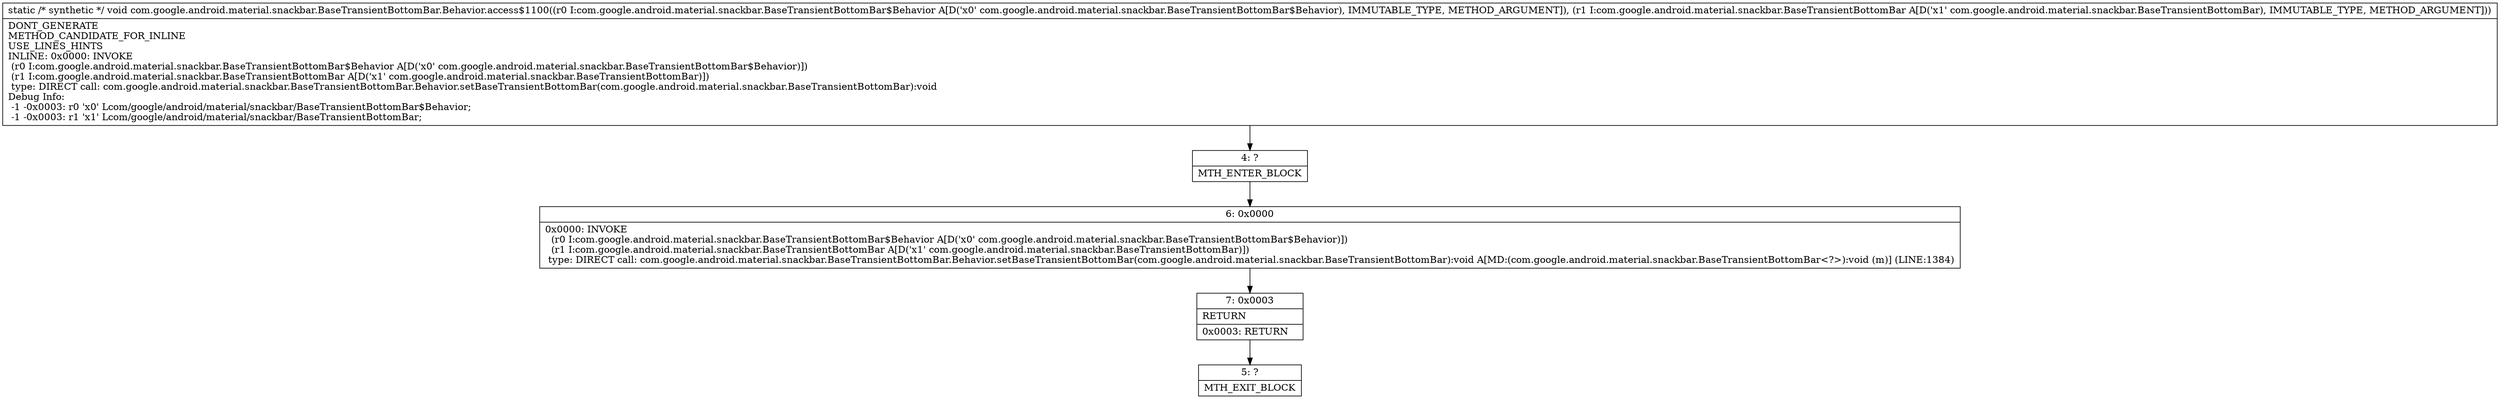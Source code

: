 digraph "CFG forcom.google.android.material.snackbar.BaseTransientBottomBar.Behavior.access$1100(Lcom\/google\/android\/material\/snackbar\/BaseTransientBottomBar$Behavior;Lcom\/google\/android\/material\/snackbar\/BaseTransientBottomBar;)V" {
Node_4 [shape=record,label="{4\:\ ?|MTH_ENTER_BLOCK\l}"];
Node_6 [shape=record,label="{6\:\ 0x0000|0x0000: INVOKE  \l  (r0 I:com.google.android.material.snackbar.BaseTransientBottomBar$Behavior A[D('x0' com.google.android.material.snackbar.BaseTransientBottomBar$Behavior)])\l  (r1 I:com.google.android.material.snackbar.BaseTransientBottomBar A[D('x1' com.google.android.material.snackbar.BaseTransientBottomBar)])\l type: DIRECT call: com.google.android.material.snackbar.BaseTransientBottomBar.Behavior.setBaseTransientBottomBar(com.google.android.material.snackbar.BaseTransientBottomBar):void A[MD:(com.google.android.material.snackbar.BaseTransientBottomBar\<?\>):void (m)] (LINE:1384)\l}"];
Node_7 [shape=record,label="{7\:\ 0x0003|RETURN\l|0x0003: RETURN   \l}"];
Node_5 [shape=record,label="{5\:\ ?|MTH_EXIT_BLOCK\l}"];
MethodNode[shape=record,label="{static \/* synthetic *\/ void com.google.android.material.snackbar.BaseTransientBottomBar.Behavior.access$1100((r0 I:com.google.android.material.snackbar.BaseTransientBottomBar$Behavior A[D('x0' com.google.android.material.snackbar.BaseTransientBottomBar$Behavior), IMMUTABLE_TYPE, METHOD_ARGUMENT]), (r1 I:com.google.android.material.snackbar.BaseTransientBottomBar A[D('x1' com.google.android.material.snackbar.BaseTransientBottomBar), IMMUTABLE_TYPE, METHOD_ARGUMENT]))  | DONT_GENERATE\lMETHOD_CANDIDATE_FOR_INLINE\lUSE_LINES_HINTS\lINLINE: 0x0000: INVOKE  \l  (r0 I:com.google.android.material.snackbar.BaseTransientBottomBar$Behavior A[D('x0' com.google.android.material.snackbar.BaseTransientBottomBar$Behavior)])\l  (r1 I:com.google.android.material.snackbar.BaseTransientBottomBar A[D('x1' com.google.android.material.snackbar.BaseTransientBottomBar)])\l type: DIRECT call: com.google.android.material.snackbar.BaseTransientBottomBar.Behavior.setBaseTransientBottomBar(com.google.android.material.snackbar.BaseTransientBottomBar):void\lDebug Info:\l  \-1 \-0x0003: r0 'x0' Lcom\/google\/android\/material\/snackbar\/BaseTransientBottomBar$Behavior;\l  \-1 \-0x0003: r1 'x1' Lcom\/google\/android\/material\/snackbar\/BaseTransientBottomBar;\l}"];
MethodNode -> Node_4;Node_4 -> Node_6;
Node_6 -> Node_7;
Node_7 -> Node_5;
}


